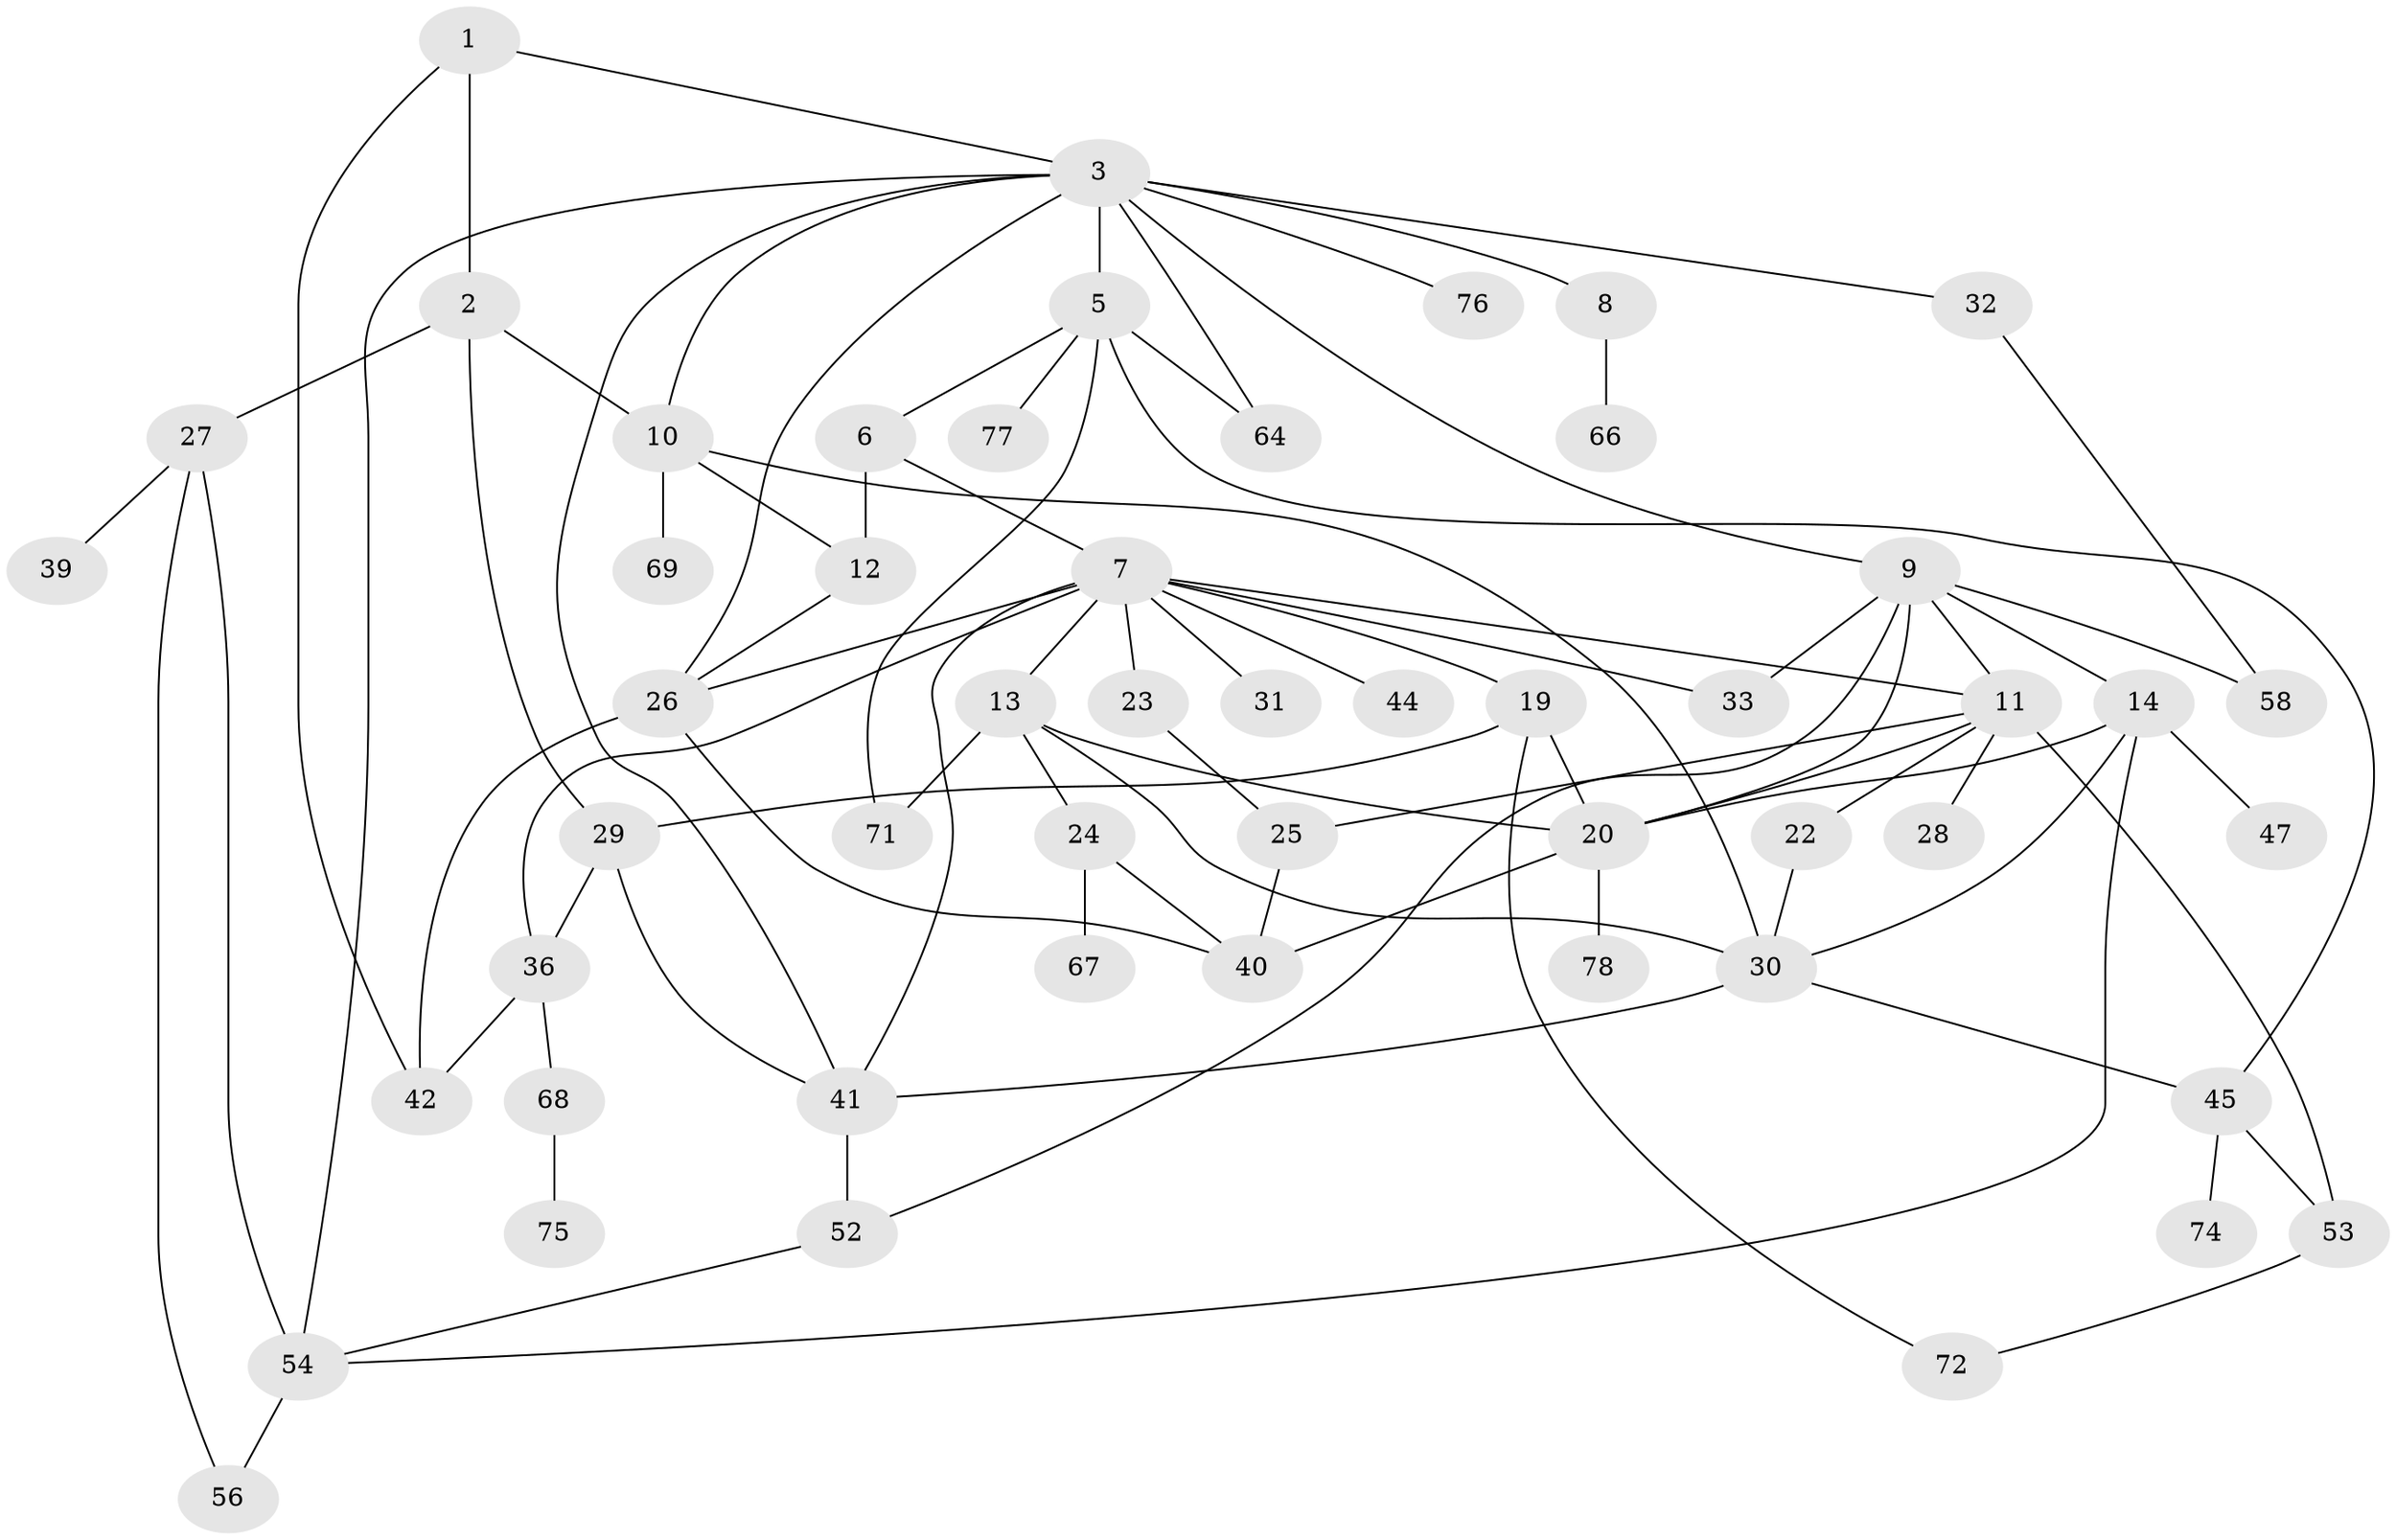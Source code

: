 // original degree distribution, {4: 0.125, 5: 0.0875, 3: 0.2375, 10: 0.0125, 6: 0.025, 7: 0.0375, 2: 0.2625, 1: 0.2125}
// Generated by graph-tools (version 1.1) at 2025/10/02/27/25 16:10:54]
// undirected, 52 vertices, 86 edges
graph export_dot {
graph [start="1"]
  node [color=gray90,style=filled];
  1 [super="+18"];
  2 [super="+80"];
  3 [super="+4"];
  5 [super="+70"];
  6;
  7 [super="+21"];
  8 [super="+15"];
  9 [super="+34"];
  10 [super="+50"];
  11 [super="+16"];
  12 [super="+51"];
  13 [super="+17"];
  14;
  19 [super="+37"];
  20 [super="+79"];
  22 [super="+62"];
  23;
  24 [super="+57"];
  25 [super="+38"];
  26 [super="+48"];
  27 [super="+35"];
  28 [super="+55"];
  29;
  30 [super="+43"];
  31;
  32;
  33;
  36 [super="+60"];
  39;
  40 [super="+46"];
  41 [super="+65"];
  42;
  44;
  45 [super="+61"];
  47 [super="+49"];
  52;
  53 [super="+59"];
  54 [super="+63"];
  56;
  58;
  64 [super="+73"];
  66;
  67;
  68;
  69;
  71;
  72;
  74;
  75;
  76;
  77;
  78;
  1 -- 2 [weight=2];
  1 -- 3;
  1 -- 42;
  2 -- 27 [weight=2];
  2 -- 10;
  2 -- 29;
  3 -- 32;
  3 -- 5;
  3 -- 8;
  3 -- 9;
  3 -- 10;
  3 -- 41;
  3 -- 76;
  3 -- 54;
  3 -- 26;
  3 -- 64;
  5 -- 6;
  5 -- 64;
  5 -- 77;
  5 -- 71;
  5 -- 45;
  6 -- 7;
  6 -- 12;
  7 -- 11;
  7 -- 13 [weight=2];
  7 -- 19;
  7 -- 23;
  7 -- 33;
  7 -- 26;
  7 -- 44;
  7 -- 31;
  7 -- 41;
  7 -- 36;
  8 -- 66;
  9 -- 14;
  9 -- 33;
  9 -- 52;
  9 -- 58;
  9 -- 11;
  9 -- 20;
  10 -- 69;
  10 -- 12;
  10 -- 30;
  11 -- 20;
  11 -- 28;
  11 -- 53;
  11 -- 22;
  11 -- 25;
  12 -- 26;
  13 -- 24;
  13 -- 30;
  13 -- 71;
  13 -- 20;
  14 -- 47;
  14 -- 20;
  14 -- 54;
  14 -- 30;
  19 -- 29;
  19 -- 20;
  19 -- 72;
  20 -- 78;
  20 -- 40;
  22 -- 30;
  23 -- 25;
  24 -- 40;
  24 -- 67;
  25 -- 40;
  26 -- 40;
  26 -- 42;
  27 -- 39;
  27 -- 56;
  27 -- 54;
  29 -- 36;
  29 -- 41;
  30 -- 45;
  30 -- 41;
  32 -- 58;
  36 -- 68;
  36 -- 42;
  41 -- 52;
  45 -- 74;
  45 -- 53;
  52 -- 54;
  53 -- 72;
  54 -- 56;
  68 -- 75;
}
